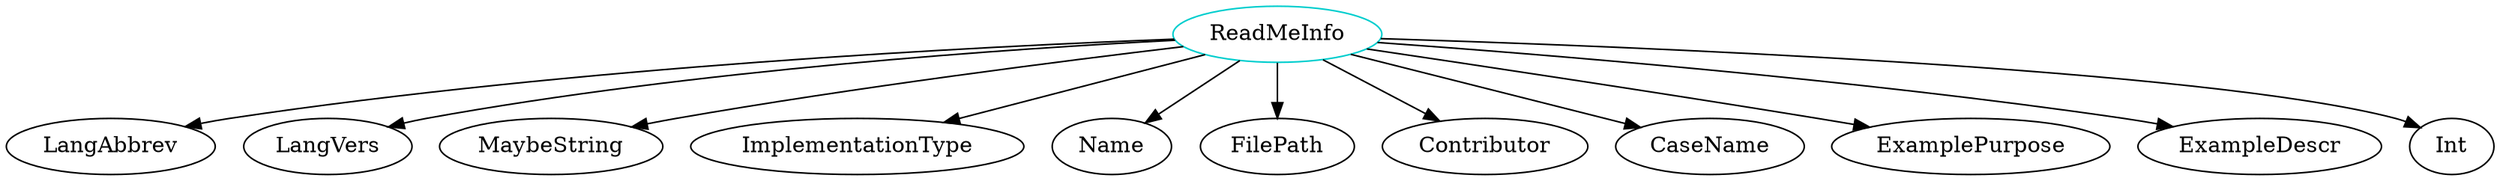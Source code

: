digraph readmeinfo{
ReadMeInfo	[shape=oval, color=cyan3, label="ReadMeInfo"];
ReadMeInfo -> LangAbbrev;
ReadMeInfo -> LangVers;
ReadMeInfo -> MaybeString;
ReadMeInfo -> ImplementationType;
ReadMeInfo -> Name;
ReadMeInfo -> FilePath;
ReadMeInfo -> Contributor;
ReadMeInfo -> CaseName;
ReadMeInfo -> ExamplePurpose;
ReadMeInfo -> ExampleDescr;
ReadMeInfo -> Int;
}
